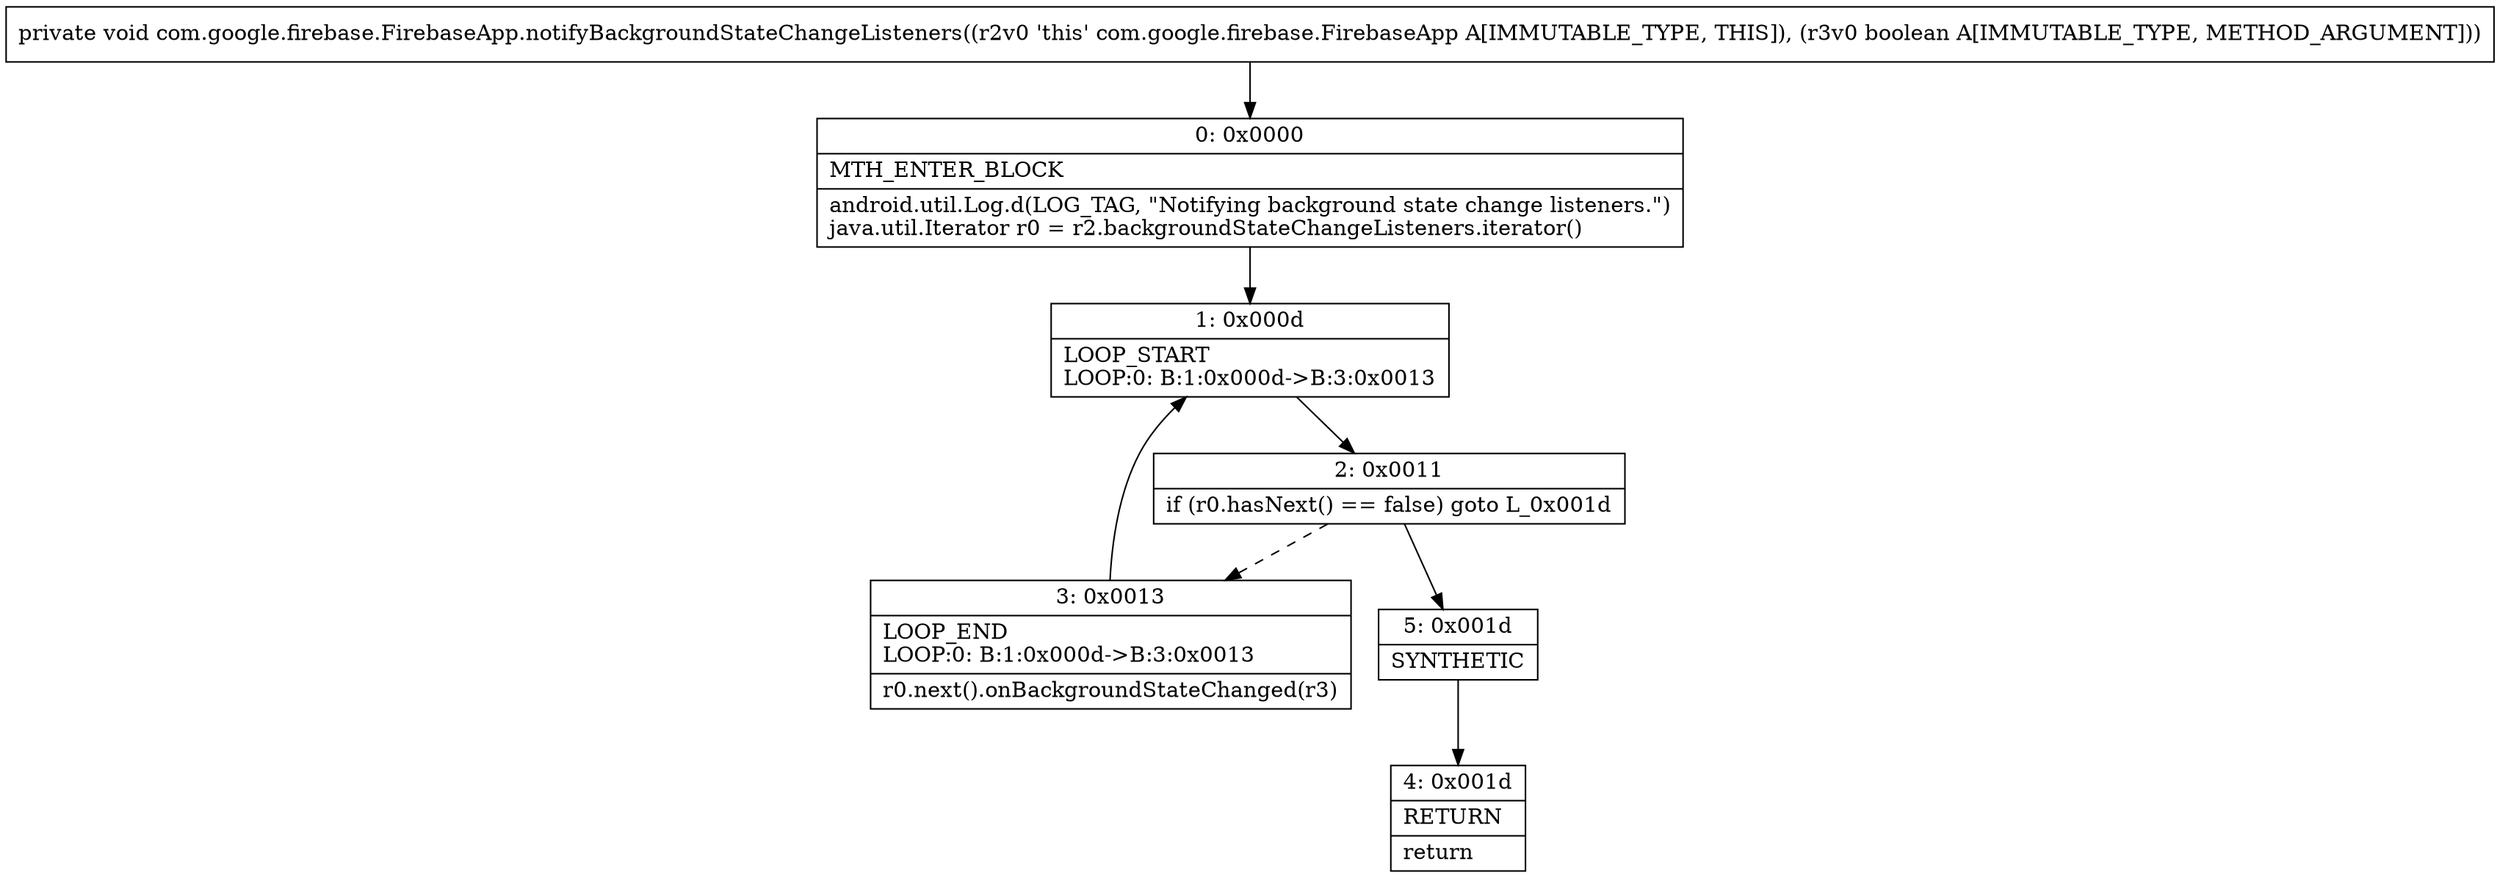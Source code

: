 digraph "CFG forcom.google.firebase.FirebaseApp.notifyBackgroundStateChangeListeners(Z)V" {
Node_0 [shape=record,label="{0\:\ 0x0000|MTH_ENTER_BLOCK\l|android.util.Log.d(LOG_TAG, \"Notifying background state change listeners.\")\ljava.util.Iterator r0 = r2.backgroundStateChangeListeners.iterator()\l}"];
Node_1 [shape=record,label="{1\:\ 0x000d|LOOP_START\lLOOP:0: B:1:0x000d\-\>B:3:0x0013\l}"];
Node_2 [shape=record,label="{2\:\ 0x0011|if (r0.hasNext() == false) goto L_0x001d\l}"];
Node_3 [shape=record,label="{3\:\ 0x0013|LOOP_END\lLOOP:0: B:1:0x000d\-\>B:3:0x0013\l|r0.next().onBackgroundStateChanged(r3)\l}"];
Node_4 [shape=record,label="{4\:\ 0x001d|RETURN\l|return\l}"];
Node_5 [shape=record,label="{5\:\ 0x001d|SYNTHETIC\l}"];
MethodNode[shape=record,label="{private void com.google.firebase.FirebaseApp.notifyBackgroundStateChangeListeners((r2v0 'this' com.google.firebase.FirebaseApp A[IMMUTABLE_TYPE, THIS]), (r3v0 boolean A[IMMUTABLE_TYPE, METHOD_ARGUMENT])) }"];
MethodNode -> Node_0;
Node_0 -> Node_1;
Node_1 -> Node_2;
Node_2 -> Node_3[style=dashed];
Node_2 -> Node_5;
Node_3 -> Node_1;
Node_5 -> Node_4;
}

